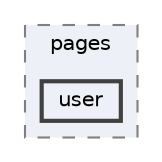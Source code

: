 digraph "PHP/pages/user"
{
 // LATEX_PDF_SIZE
  bgcolor="transparent";
  edge [fontname=Helvetica,fontsize=10,labelfontname=Helvetica,labelfontsize=10];
  node [fontname=Helvetica,fontsize=10,shape=box,height=0.2,width=0.4];
  compound=true
  subgraph clusterdir_633b6e180687d703734a29570ad8419b {
    graph [ bgcolor="#edf0f7", pencolor="grey50", label="pages", fontname=Helvetica,fontsize=10 style="filled,dashed", URL="dir_633b6e180687d703734a29570ad8419b.html",tooltip=""]
  dir_1b5d4e01812897d6228b2e670a4a2230 [label="user", fillcolor="#edf0f7", color="grey25", style="filled,bold", URL="dir_1b5d4e01812897d6228b2e670a4a2230.html",tooltip=""];
  }
}
